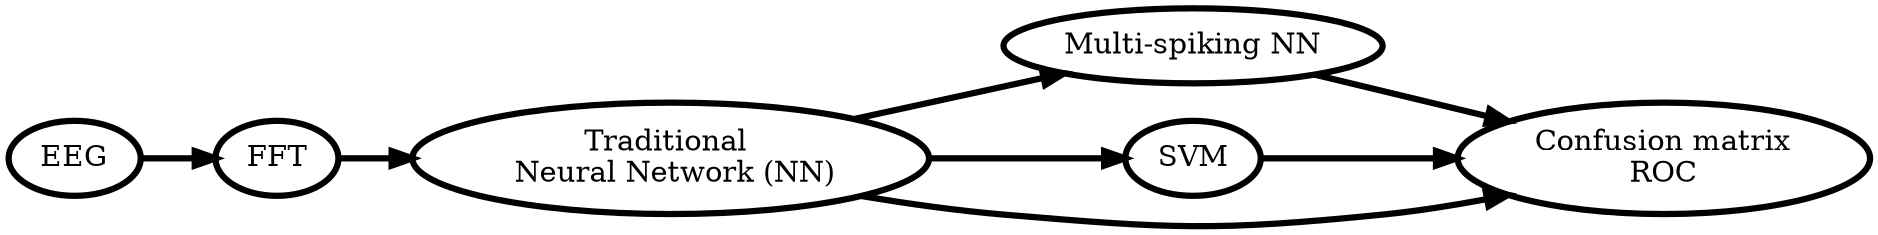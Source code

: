 digraph G {

	node [penwidth=3];
	edge [penwidth=3];

	rankdir=LR;
	medical [label="EEG"];
	fft [label="FFT"];
	trad_nn [label="Traditional \n Neural Network (NN)"];
	multi [label="Multi-spiking NN"];
	svm [label="SVM"];
	post [label="Confusion matrix\nROC"];

	medical -> fft;
	fft -> trad_nn;
	trad_nn -> multi;
	trad_nn -> svm;
	trad_nn -> post;
	multi -> post;
	svm -> post;
}
